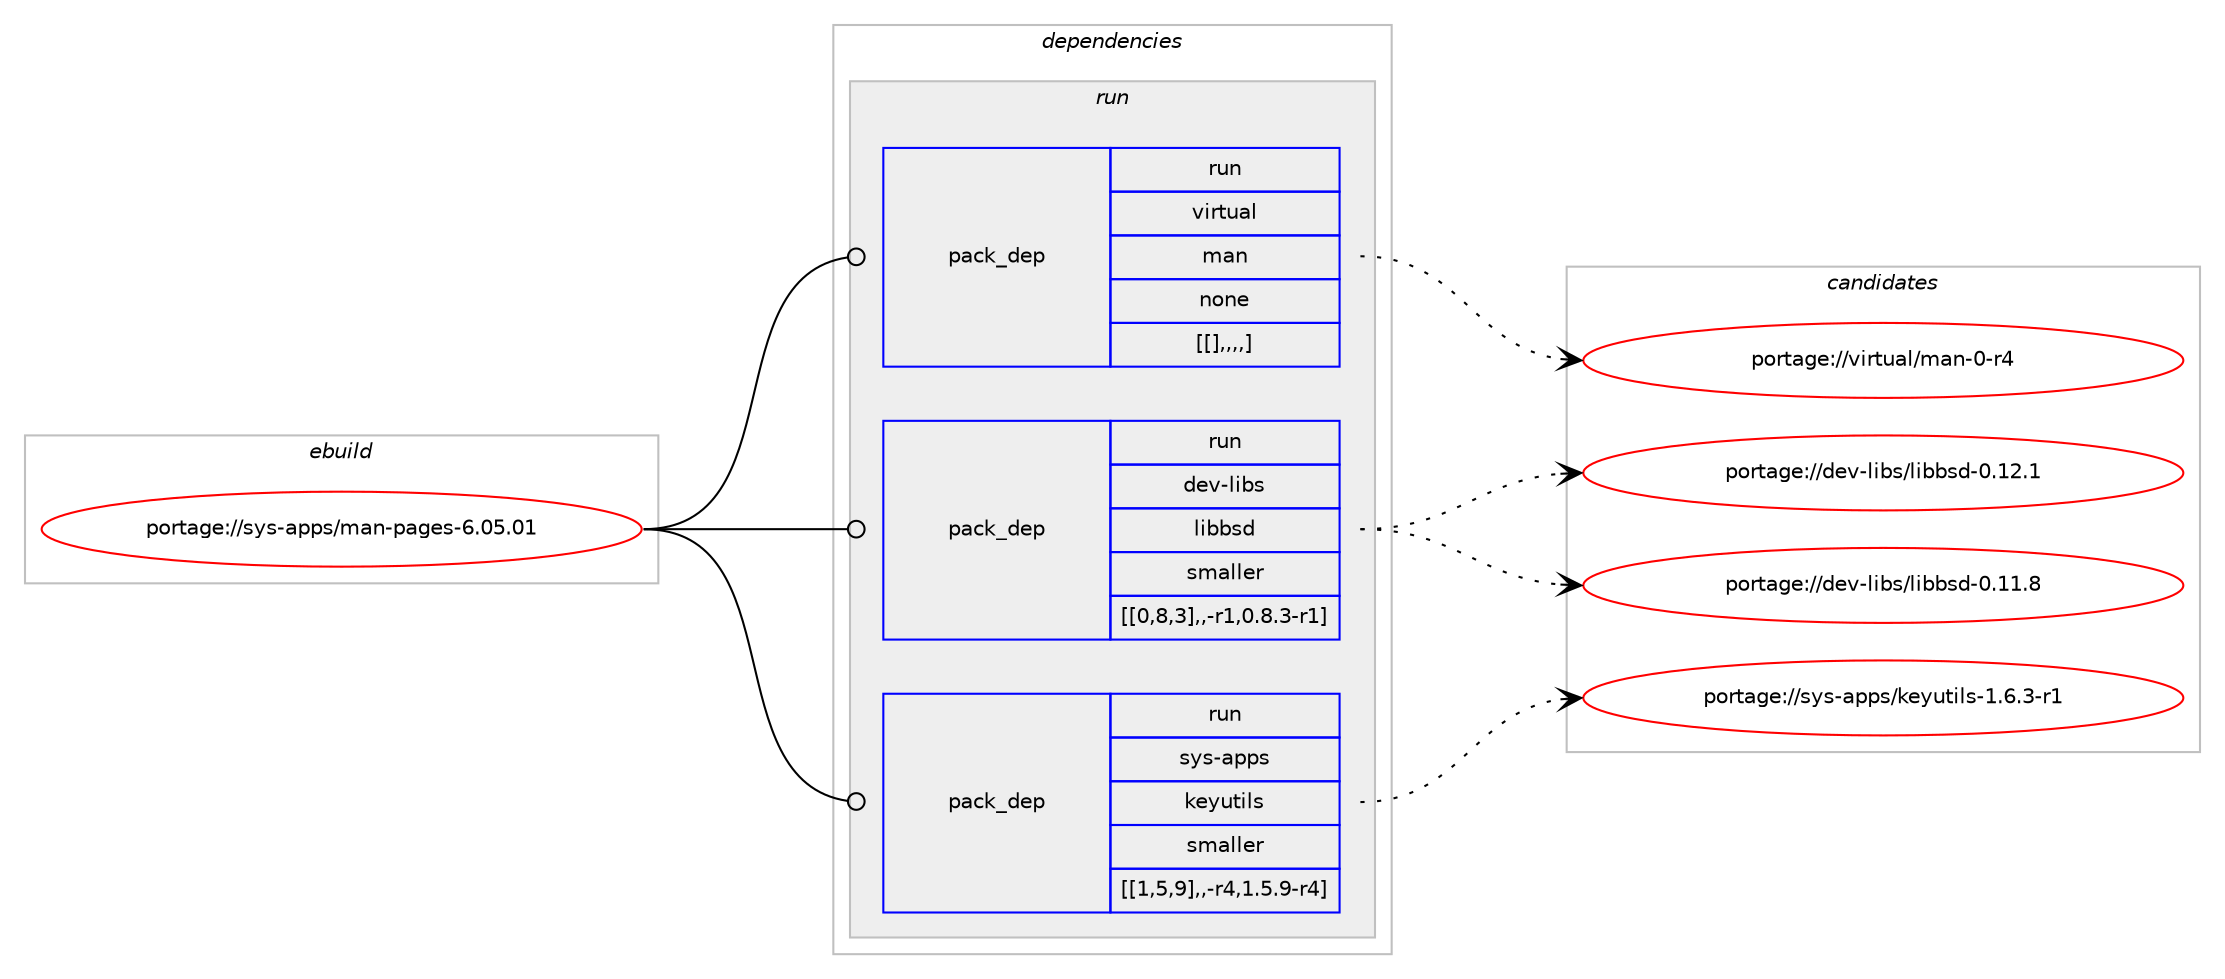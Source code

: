 digraph prolog {

# *************
# Graph options
# *************

newrank=true;
concentrate=true;
compound=true;
graph [rankdir=LR,fontname=Helvetica,fontsize=10,ranksep=1.5];#, ranksep=2.5, nodesep=0.2];
edge  [arrowhead=vee];
node  [fontname=Helvetica,fontsize=10];

# **********
# The ebuild
# **********

subgraph cluster_leftcol {
color=gray;
label=<<i>ebuild</i>>;
id [label="portage://sys-apps/man-pages-6.05.01", color=red, width=4, href="../sys-apps/man-pages-6.05.01.svg"];
}

# ****************
# The dependencies
# ****************

subgraph cluster_midcol {
color=gray;
label=<<i>dependencies</i>>;
subgraph cluster_compile {
fillcolor="#eeeeee";
style=filled;
label=<<i>compile</i>>;
}
subgraph cluster_compileandrun {
fillcolor="#eeeeee";
style=filled;
label=<<i>compile and run</i>>;
}
subgraph cluster_run {
fillcolor="#eeeeee";
style=filled;
label=<<i>run</i>>;
subgraph pack810 {
dependency1015 [label=<<TABLE BORDER="0" CELLBORDER="1" CELLSPACING="0" CELLPADDING="4" WIDTH="220"><TR><TD ROWSPAN="6" CELLPADDING="30">pack_dep</TD></TR><TR><TD WIDTH="110">run</TD></TR><TR><TD>virtual</TD></TR><TR><TD>man</TD></TR><TR><TD>none</TD></TR><TR><TD>[[],,,,]</TD></TR></TABLE>>, shape=none, color=blue];
}
id:e -> dependency1015:w [weight=20,style="solid",arrowhead="odot"];
subgraph pack815 {
dependency1020 [label=<<TABLE BORDER="0" CELLBORDER="1" CELLSPACING="0" CELLPADDING="4" WIDTH="220"><TR><TD ROWSPAN="6" CELLPADDING="30">pack_dep</TD></TR><TR><TD WIDTH="110">run</TD></TR><TR><TD>dev-libs</TD></TR><TR><TD>libbsd</TD></TR><TR><TD>smaller</TD></TR><TR><TD>[[0,8,3],,-r1,0.8.3-r1]</TD></TR></TABLE>>, shape=none, color=blue];
}
id:e -> dependency1020:w [weight=20,style="solid",arrowhead="odot"];
subgraph pack818 {
dependency1023 [label=<<TABLE BORDER="0" CELLBORDER="1" CELLSPACING="0" CELLPADDING="4" WIDTH="220"><TR><TD ROWSPAN="6" CELLPADDING="30">pack_dep</TD></TR><TR><TD WIDTH="110">run</TD></TR><TR><TD>sys-apps</TD></TR><TR><TD>keyutils</TD></TR><TR><TD>smaller</TD></TR><TR><TD>[[1,5,9],,-r4,1.5.9-r4]</TD></TR></TABLE>>, shape=none, color=blue];
}
id:e -> dependency1023:w [weight=20,style="solid",arrowhead="odot"];
}
}

# **************
# The candidates
# **************

subgraph cluster_choices {
rank=same;
color=gray;
label=<<i>candidates</i>>;

subgraph choice770 {
color=black;
nodesep=1;
choice11810511411611797108471099711045484511452 [label="portage://virtual/man-0-r4", color=red, width=4,href="../virtual/man-0-r4.svg"];
dependency1015:e -> choice11810511411611797108471099711045484511452:w [style=dotted,weight="100"];
}
subgraph choice774 {
color=black;
nodesep=1;
choice100101118451081059811547108105989811510045484649504649 [label="portage://dev-libs/libbsd-0.12.1", color=red, width=4,href="../dev-libs/libbsd-0.12.1.svg"];
choice100101118451081059811547108105989811510045484649494656 [label="portage://dev-libs/libbsd-0.11.8", color=red, width=4,href="../dev-libs/libbsd-0.11.8.svg"];
dependency1020:e -> choice100101118451081059811547108105989811510045484649504649:w [style=dotted,weight="100"];
dependency1020:e -> choice100101118451081059811547108105989811510045484649494656:w [style=dotted,weight="100"];
}
subgraph choice779 {
color=black;
nodesep=1;
choice1151211154597112112115471071011211171161051081154549465446514511449 [label="portage://sys-apps/keyutils-1.6.3-r1", color=red, width=4,href="../sys-apps/keyutils-1.6.3-r1.svg"];
dependency1023:e -> choice1151211154597112112115471071011211171161051081154549465446514511449:w [style=dotted,weight="100"];
}
}

}
